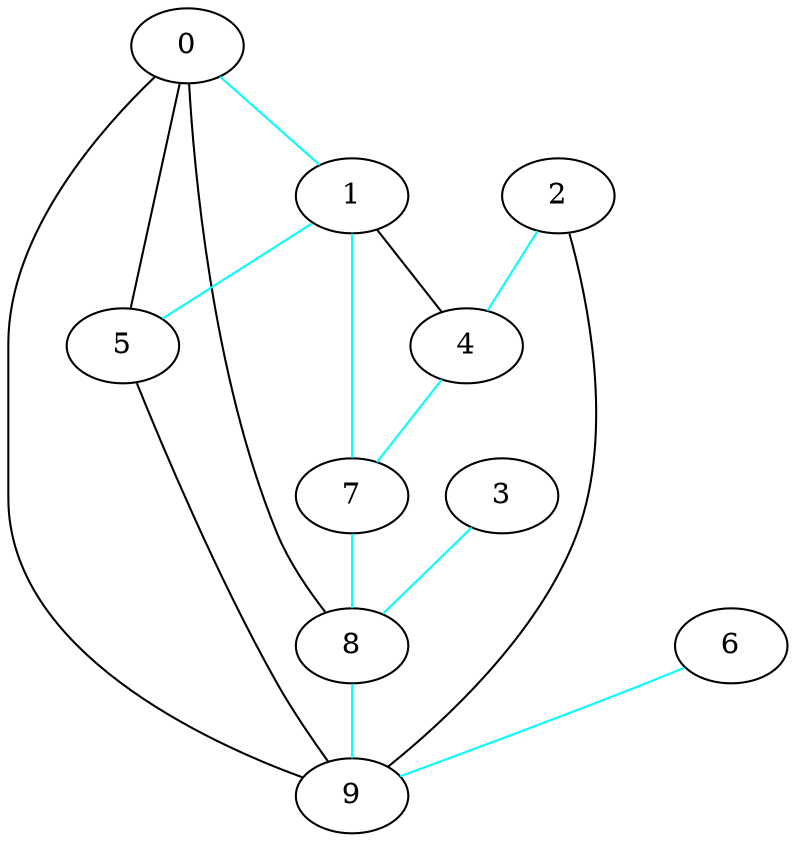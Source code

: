graph G{
0--1[color=cyan];
0--5;
0--8;
0--9;
1--4;
1--5[color=cyan];
1--7[color=cyan];
2--4[color=cyan];
2--9;
3--8[color=cyan];
4--7[color=cyan];
5--9;
6--9[color=cyan];
7--8[color=cyan];
8--9[color=cyan];
}